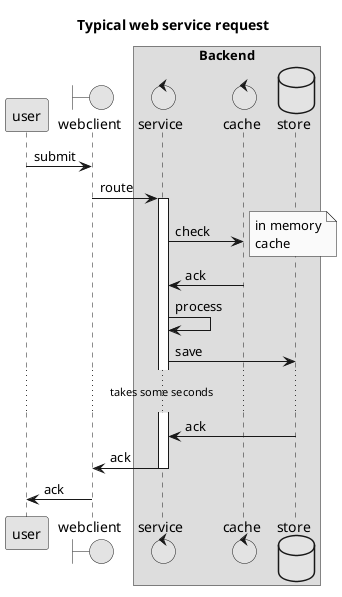 @startuml
title Typical web service request
skinparam monochrome true

participant user
boundary webclient
box "Backend"
control service
control cache
database store
end box

user -> webclient : submit
webclient -> service : route
activate service
service -> cache: check
note right
   in memory
   cache
end note
cache -> service: ack
service -> service : process
service -> store : save
... takes some seconds ...
store -> service: ack
service -> webclient: ack
deactivate service
webclient -> user: ack


@enduml
